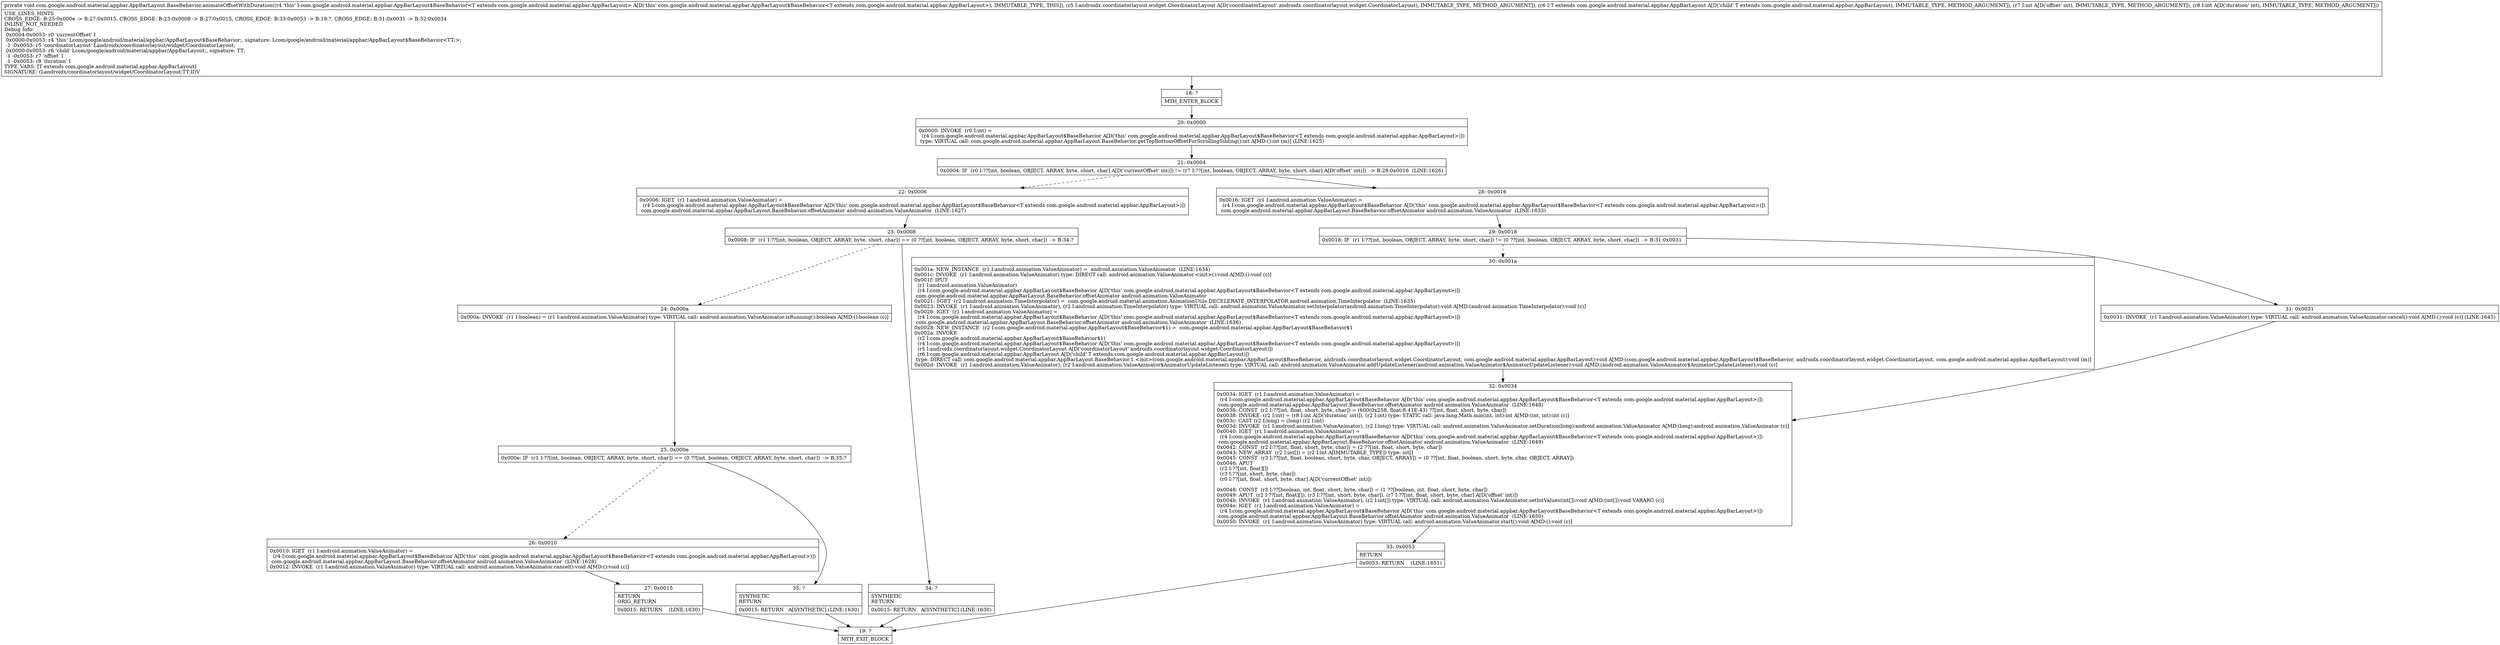 digraph "CFG forcom.google.android.material.appbar.AppBarLayout.BaseBehavior.animateOffsetWithDuration(Landroidx\/coordinatorlayout\/widget\/CoordinatorLayout;Lcom\/google\/android\/material\/appbar\/AppBarLayout;II)V" {
Node_18 [shape=record,label="{18\:\ ?|MTH_ENTER_BLOCK\l}"];
Node_20 [shape=record,label="{20\:\ 0x0000|0x0000: INVOKE  (r0 I:int) = \l  (r4 I:com.google.android.material.appbar.AppBarLayout$BaseBehavior A[D('this' com.google.android.material.appbar.AppBarLayout$BaseBehavior\<T extends com.google.android.material.appbar.AppBarLayout\>)])\l type: VIRTUAL call: com.google.android.material.appbar.AppBarLayout.BaseBehavior.getTopBottomOffsetForScrollingSibling():int A[MD:():int (m)] (LINE:1625)\l}"];
Node_21 [shape=record,label="{21\:\ 0x0004|0x0004: IF  (r0 I:??[int, boolean, OBJECT, ARRAY, byte, short, char] A[D('currentOffset' int)]) != (r7 I:??[int, boolean, OBJECT, ARRAY, byte, short, char] A[D('offset' int)])  \-\> B:28:0x0016  (LINE:1626)\l}"];
Node_22 [shape=record,label="{22\:\ 0x0006|0x0006: IGET  (r1 I:android.animation.ValueAnimator) = \l  (r4 I:com.google.android.material.appbar.AppBarLayout$BaseBehavior A[D('this' com.google.android.material.appbar.AppBarLayout$BaseBehavior\<T extends com.google.android.material.appbar.AppBarLayout\>)])\l com.google.android.material.appbar.AppBarLayout.BaseBehavior.offsetAnimator android.animation.ValueAnimator  (LINE:1627)\l}"];
Node_23 [shape=record,label="{23\:\ 0x0008|0x0008: IF  (r1 I:??[int, boolean, OBJECT, ARRAY, byte, short, char]) == (0 ??[int, boolean, OBJECT, ARRAY, byte, short, char])  \-\> B:34:? \l}"];
Node_24 [shape=record,label="{24\:\ 0x000a|0x000a: INVOKE  (r1 I:boolean) = (r1 I:android.animation.ValueAnimator) type: VIRTUAL call: android.animation.ValueAnimator.isRunning():boolean A[MD:():boolean (c)]\l}"];
Node_25 [shape=record,label="{25\:\ 0x000e|0x000e: IF  (r1 I:??[int, boolean, OBJECT, ARRAY, byte, short, char]) == (0 ??[int, boolean, OBJECT, ARRAY, byte, short, char])  \-\> B:35:? \l}"];
Node_26 [shape=record,label="{26\:\ 0x0010|0x0010: IGET  (r1 I:android.animation.ValueAnimator) = \l  (r4 I:com.google.android.material.appbar.AppBarLayout$BaseBehavior A[D('this' com.google.android.material.appbar.AppBarLayout$BaseBehavior\<T extends com.google.android.material.appbar.AppBarLayout\>)])\l com.google.android.material.appbar.AppBarLayout.BaseBehavior.offsetAnimator android.animation.ValueAnimator  (LINE:1628)\l0x0012: INVOKE  (r1 I:android.animation.ValueAnimator) type: VIRTUAL call: android.animation.ValueAnimator.cancel():void A[MD:():void (c)]\l}"];
Node_27 [shape=record,label="{27\:\ 0x0015|RETURN\lORIG_RETURN\l|0x0015: RETURN    (LINE:1630)\l}"];
Node_19 [shape=record,label="{19\:\ ?|MTH_EXIT_BLOCK\l}"];
Node_35 [shape=record,label="{35\:\ ?|SYNTHETIC\lRETURN\l|0x0015: RETURN   A[SYNTHETIC] (LINE:1630)\l}"];
Node_34 [shape=record,label="{34\:\ ?|SYNTHETIC\lRETURN\l|0x0015: RETURN   A[SYNTHETIC] (LINE:1630)\l}"];
Node_28 [shape=record,label="{28\:\ 0x0016|0x0016: IGET  (r1 I:android.animation.ValueAnimator) = \l  (r4 I:com.google.android.material.appbar.AppBarLayout$BaseBehavior A[D('this' com.google.android.material.appbar.AppBarLayout$BaseBehavior\<T extends com.google.android.material.appbar.AppBarLayout\>)])\l com.google.android.material.appbar.AppBarLayout.BaseBehavior.offsetAnimator android.animation.ValueAnimator  (LINE:1633)\l}"];
Node_29 [shape=record,label="{29\:\ 0x0018|0x0018: IF  (r1 I:??[int, boolean, OBJECT, ARRAY, byte, short, char]) != (0 ??[int, boolean, OBJECT, ARRAY, byte, short, char])  \-\> B:31:0x0031 \l}"];
Node_30 [shape=record,label="{30\:\ 0x001a|0x001a: NEW_INSTANCE  (r1 I:android.animation.ValueAnimator) =  android.animation.ValueAnimator  (LINE:1634)\l0x001c: INVOKE  (r1 I:android.animation.ValueAnimator) type: DIRECT call: android.animation.ValueAnimator.\<init\>():void A[MD:():void (c)]\l0x001f: IPUT  \l  (r1 I:android.animation.ValueAnimator)\l  (r4 I:com.google.android.material.appbar.AppBarLayout$BaseBehavior A[D('this' com.google.android.material.appbar.AppBarLayout$BaseBehavior\<T extends com.google.android.material.appbar.AppBarLayout\>)])\l com.google.android.material.appbar.AppBarLayout.BaseBehavior.offsetAnimator android.animation.ValueAnimator \l0x0021: SGET  (r2 I:android.animation.TimeInterpolator) =  com.google.android.material.animation.AnimationUtils.DECELERATE_INTERPOLATOR android.animation.TimeInterpolator  (LINE:1635)\l0x0023: INVOKE  (r1 I:android.animation.ValueAnimator), (r2 I:android.animation.TimeInterpolator) type: VIRTUAL call: android.animation.ValueAnimator.setInterpolator(android.animation.TimeInterpolator):void A[MD:(android.animation.TimeInterpolator):void (c)]\l0x0026: IGET  (r1 I:android.animation.ValueAnimator) = \l  (r4 I:com.google.android.material.appbar.AppBarLayout$BaseBehavior A[D('this' com.google.android.material.appbar.AppBarLayout$BaseBehavior\<T extends com.google.android.material.appbar.AppBarLayout\>)])\l com.google.android.material.appbar.AppBarLayout.BaseBehavior.offsetAnimator android.animation.ValueAnimator  (LINE:1636)\l0x0028: NEW_INSTANCE  (r2 I:com.google.android.material.appbar.AppBarLayout$BaseBehavior$1) =  com.google.android.material.appbar.AppBarLayout$BaseBehavior$1 \l0x002a: INVOKE  \l  (r2 I:com.google.android.material.appbar.AppBarLayout$BaseBehavior$1)\l  (r4 I:com.google.android.material.appbar.AppBarLayout$BaseBehavior A[D('this' com.google.android.material.appbar.AppBarLayout$BaseBehavior\<T extends com.google.android.material.appbar.AppBarLayout\>)])\l  (r5 I:androidx.coordinatorlayout.widget.CoordinatorLayout A[D('coordinatorLayout' androidx.coordinatorlayout.widget.CoordinatorLayout)])\l  (r6 I:com.google.android.material.appbar.AppBarLayout A[D('child' T extends com.google.android.material.appbar.AppBarLayout)])\l type: DIRECT call: com.google.android.material.appbar.AppBarLayout.BaseBehavior.1.\<init\>(com.google.android.material.appbar.AppBarLayout$BaseBehavior, androidx.coordinatorlayout.widget.CoordinatorLayout, com.google.android.material.appbar.AppBarLayout):void A[MD:(com.google.android.material.appbar.AppBarLayout$BaseBehavior, androidx.coordinatorlayout.widget.CoordinatorLayout, com.google.android.material.appbar.AppBarLayout):void (m)]\l0x002d: INVOKE  (r1 I:android.animation.ValueAnimator), (r2 I:android.animation.ValueAnimator$AnimatorUpdateListener) type: VIRTUAL call: android.animation.ValueAnimator.addUpdateListener(android.animation.ValueAnimator$AnimatorUpdateListener):void A[MD:(android.animation.ValueAnimator$AnimatorUpdateListener):void (c)]\l}"];
Node_32 [shape=record,label="{32\:\ 0x0034|0x0034: IGET  (r1 I:android.animation.ValueAnimator) = \l  (r4 I:com.google.android.material.appbar.AppBarLayout$BaseBehavior A[D('this' com.google.android.material.appbar.AppBarLayout$BaseBehavior\<T extends com.google.android.material.appbar.AppBarLayout\>)])\l com.google.android.material.appbar.AppBarLayout.BaseBehavior.offsetAnimator android.animation.ValueAnimator  (LINE:1648)\l0x0036: CONST  (r2 I:??[int, float, short, byte, char]) = (600(0x258, float:8.41E\-43) ??[int, float, short, byte, char]) \l0x0038: INVOKE  (r2 I:int) = (r8 I:int A[D('duration' int)]), (r2 I:int) type: STATIC call: java.lang.Math.min(int, int):int A[MD:(int, int):int (c)]\l0x003c: CAST (r2 I:long) = (long) (r2 I:int) \l0x003d: INVOKE  (r1 I:android.animation.ValueAnimator), (r2 I:long) type: VIRTUAL call: android.animation.ValueAnimator.setDuration(long):android.animation.ValueAnimator A[MD:(long):android.animation.ValueAnimator (c)]\l0x0040: IGET  (r1 I:android.animation.ValueAnimator) = \l  (r4 I:com.google.android.material.appbar.AppBarLayout$BaseBehavior A[D('this' com.google.android.material.appbar.AppBarLayout$BaseBehavior\<T extends com.google.android.material.appbar.AppBarLayout\>)])\l com.google.android.material.appbar.AppBarLayout.BaseBehavior.offsetAnimator android.animation.ValueAnimator  (LINE:1649)\l0x0042: CONST  (r2 I:??[int, float, short, byte, char]) = (2 ??[int, float, short, byte, char]) \l0x0043: NEW_ARRAY  (r2 I:int[]) = (r2 I:int A[IMMUTABLE_TYPE]) type: int[] \l0x0045: CONST  (r3 I:??[int, float, boolean, short, byte, char, OBJECT, ARRAY]) = (0 ??[int, float, boolean, short, byte, char, OBJECT, ARRAY]) \l0x0046: APUT  \l  (r2 I:??[int, float][])\l  (r3 I:??[int, short, byte, char])\l  (r0 I:??[int, float, short, byte, char] A[D('currentOffset' int)])\l \l0x0048: CONST  (r3 I:??[boolean, int, float, short, byte, char]) = (1 ??[boolean, int, float, short, byte, char]) \l0x0049: APUT  (r2 I:??[int, float][]), (r3 I:??[int, short, byte, char]), (r7 I:??[int, float, short, byte, char] A[D('offset' int)]) \l0x004b: INVOKE  (r1 I:android.animation.ValueAnimator), (r2 I:int[]) type: VIRTUAL call: android.animation.ValueAnimator.setIntValues(int[]):void A[MD:(int[]):void VARARG (c)]\l0x004e: IGET  (r1 I:android.animation.ValueAnimator) = \l  (r4 I:com.google.android.material.appbar.AppBarLayout$BaseBehavior A[D('this' com.google.android.material.appbar.AppBarLayout$BaseBehavior\<T extends com.google.android.material.appbar.AppBarLayout\>)])\l com.google.android.material.appbar.AppBarLayout.BaseBehavior.offsetAnimator android.animation.ValueAnimator  (LINE:1650)\l0x0050: INVOKE  (r1 I:android.animation.ValueAnimator) type: VIRTUAL call: android.animation.ValueAnimator.start():void A[MD:():void (c)]\l}"];
Node_33 [shape=record,label="{33\:\ 0x0053|RETURN\l|0x0053: RETURN    (LINE:1651)\l}"];
Node_31 [shape=record,label="{31\:\ 0x0031|0x0031: INVOKE  (r1 I:android.animation.ValueAnimator) type: VIRTUAL call: android.animation.ValueAnimator.cancel():void A[MD:():void (c)] (LINE:1645)\l}"];
MethodNode[shape=record,label="{private void com.google.android.material.appbar.AppBarLayout.BaseBehavior.animateOffsetWithDuration((r4 'this' I:com.google.android.material.appbar.AppBarLayout$BaseBehavior\<T extends com.google.android.material.appbar.AppBarLayout\> A[D('this' com.google.android.material.appbar.AppBarLayout$BaseBehavior\<T extends com.google.android.material.appbar.AppBarLayout\>), IMMUTABLE_TYPE, THIS]), (r5 I:androidx.coordinatorlayout.widget.CoordinatorLayout A[D('coordinatorLayout' androidx.coordinatorlayout.widget.CoordinatorLayout), IMMUTABLE_TYPE, METHOD_ARGUMENT]), (r6 I:T extends com.google.android.material.appbar.AppBarLayout A[D('child' T extends com.google.android.material.appbar.AppBarLayout), IMMUTABLE_TYPE, METHOD_ARGUMENT]), (r7 I:int A[D('offset' int), IMMUTABLE_TYPE, METHOD_ARGUMENT]), (r8 I:int A[D('duration' int), IMMUTABLE_TYPE, METHOD_ARGUMENT]))  | USE_LINES_HINTS\lCROSS_EDGE: B:25:0x000e \-\> B:27:0x0015, CROSS_EDGE: B:23:0x0008 \-\> B:27:0x0015, CROSS_EDGE: B:33:0x0053 \-\> B:19:?, CROSS_EDGE: B:31:0x0031 \-\> B:32:0x0034\lINLINE_NOT_NEEDED\lDebug Info:\l  0x0004\-0x0053: r0 'currentOffset' I\l  0x0000\-0x0053: r4 'this' Lcom\/google\/android\/material\/appbar\/AppBarLayout$BaseBehavior;, signature: Lcom\/google\/android\/material\/appbar\/AppBarLayout$BaseBehavior\<TT;\>;\l  \-1 \-0x0053: r5 'coordinatorLayout' Landroidx\/coordinatorlayout\/widget\/CoordinatorLayout;\l  0x0000\-0x0053: r6 'child' Lcom\/google\/android\/material\/appbar\/AppBarLayout;, signature: TT;\l  \-1 \-0x0053: r7 'offset' I\l  \-1 \-0x0053: r8 'duration' I\lTYPE_VARS: [T extends com.google.android.material.appbar.AppBarLayout]\lSIGNATURE: (Landroidx\/coordinatorlayout\/widget\/CoordinatorLayout;TT;II)V\l}"];
MethodNode -> Node_18;Node_18 -> Node_20;
Node_20 -> Node_21;
Node_21 -> Node_22[style=dashed];
Node_21 -> Node_28;
Node_22 -> Node_23;
Node_23 -> Node_24[style=dashed];
Node_23 -> Node_34;
Node_24 -> Node_25;
Node_25 -> Node_26[style=dashed];
Node_25 -> Node_35;
Node_26 -> Node_27;
Node_27 -> Node_19;
Node_35 -> Node_19;
Node_34 -> Node_19;
Node_28 -> Node_29;
Node_29 -> Node_30[style=dashed];
Node_29 -> Node_31;
Node_30 -> Node_32;
Node_32 -> Node_33;
Node_33 -> Node_19;
Node_31 -> Node_32;
}

